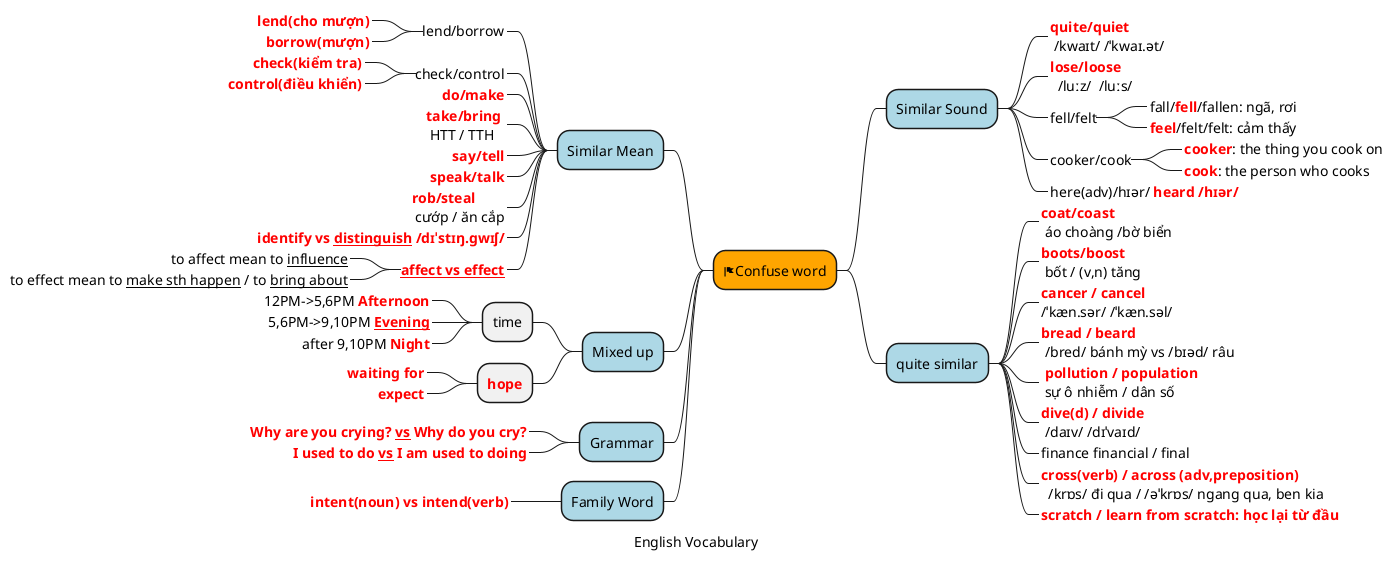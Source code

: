 @startmindmap
caption English Vocabulary
'title Human

*[#Orange] <&flag>Confuse word

**[#lightblue] Similar Sound
***_ <b><color:red>quite/quiet \n /kwaɪt/ /ˈkwaɪ.ət/
***_ <b><color:red>lose/loose \n  /luːz/  /luːs/
***_ fell/felt
****_ fall/<b><color:red>fell</b>/fallen: ngã, rơi
****_ <b><color:red>feel</b>/felt/felt: cảm thấy
***_ cooker/cook
****_ <b><color:red>cooker</b>: the thing you cook on
****_ <b><color:red>cook</b>: the person who cooks
***_ here(adv)/hɪər/ <b><color:red>heard /hɪər/

left side
**[#lightblue] Similar Mean
***_ lend/borrow
****_ <b><color:red>lend(cho mượn)
****_ <b><color:red>borrow(mượn)
***_ check/control
****_ <b><color:red>check(kiểm tra)
****_ <b><color:red>control(điều khiển)

***_ <b><color:red>do/make
***_ <b><color:red>take/bring \n HTT / TTH
***_ <b><color:red>say/tell
***_ <b><color:red>speak/talk
***_ <b><color:red>rob/steal \n cướp / ăn cắp
***_ <b><color:red>identify vs __distinguish__ /dɪˈstɪŋ.ɡwɪʃ/
***_ <b><color:red>__affect vs effect__
****_ to affect mean to __influence__
****_ to effect mean to __make sth happen__ / to __bring about__

**[#lightblue] Mixed up
*** time
****_ 12PM->5,6PM<b><color:red> Afternoon
****_ 5,6PM->9,10PM<b><color:red> __Evening__
****_ after 9,10PM<b><color:red> Night
*** <b><color:red>hope
****_ <b><color:red>waiting for
****_ <b><color:red>expect

right side
**[#lightblue] quite similar
***_ <b><color:red>coat/coast \n áo choàng /bờ biển
***_ <b><color:red>boots/boost \n bốt / (v,n) tăng
***_ <b><color:red>cancer / cancel \n/ˈkæn.sər/ /ˈkæn.səl/
***_ <b><color:red>bread / beard \n /bred/ bánh mỳ vs /bɪəd/ râu
***_ <b><color:red> pollution / population \n sự ô nhiễm / dân số
***_ <b><color:red>dive(d) / divide \n /daɪv/ /dɪˈvaɪd/
***_ finance financial / final
***_ <b><color:red>cross(verb) / across (adv,preposition) \n  /krɒs/ đi qua / /əˈkrɒs/ ngang qua, ben kia
***_ <b><color:red>scratch / learn from scratch: học lại từ đầu

left side
**[#lightblue] Grammar
***_ <b><color:red> Why are you crying? __vs__ Why do you cry?
***_ <b><color:red> I used to do __vs__ I am used to doing

**[#lightblue] Family Word
***_ <b><color:red> intent(noun) vs intend(verb)
@endmindmap